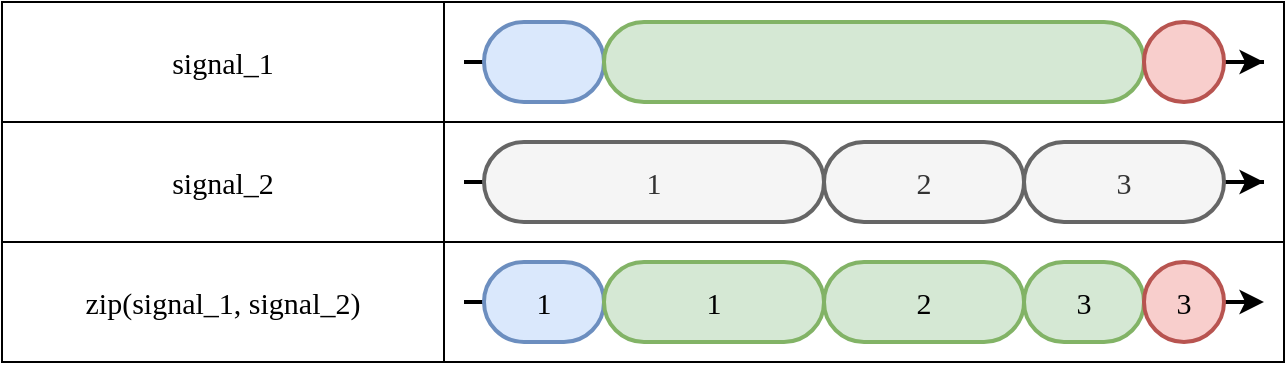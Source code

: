 <mxfile version="23.1.4" type="device">
  <diagram name="Page-1" id="dFmc4SeiALAdxSmlRPcr">
    <mxGraphModel dx="819" dy="403" grid="1" gridSize="10" guides="1" tooltips="1" connect="1" arrows="1" fold="1" page="1" pageScale="1" pageWidth="827" pageHeight="1169" math="0" shadow="0">
      <root>
        <mxCell id="0" />
        <mxCell id="1" parent="0" />
        <mxCell id="OYaM7oI7Gwu251D2yHhQ-25" value="" style="shape=table;startSize=0;container=1;collapsible=0;childLayout=tableLayout;fontSize=15;align=center;fontFamily=Lucida Console;strokeWidth=1;fillColor=none;" parent="1" vertex="1">
          <mxGeometry x="19" y="520" width="641" height="180" as="geometry" />
        </mxCell>
        <mxCell id="OYaM7oI7Gwu251D2yHhQ-43" style="shape=tableRow;horizontal=0;startSize=0;swimlaneHead=0;swimlaneBody=0;strokeColor=inherit;top=0;left=0;bottom=0;right=0;collapsible=0;dropTarget=0;fillColor=none;points=[[0,0.5],[1,0.5]];portConstraint=eastwest;fontSize=15;fontFamily=Lucida Console;strokeWidth=2;" parent="OYaM7oI7Gwu251D2yHhQ-25" vertex="1">
          <mxGeometry width="641" height="60" as="geometry" />
        </mxCell>
        <mxCell id="OYaM7oI7Gwu251D2yHhQ-44" value="signal_1" style="shape=partialRectangle;html=1;whiteSpace=wrap;connectable=0;strokeColor=inherit;overflow=hidden;fillColor=none;top=0;left=0;bottom=0;right=0;pointerEvents=1;fontSize=15;fontFamily=Lucida Console;align=center;strokeWidth=2;" parent="OYaM7oI7Gwu251D2yHhQ-43" vertex="1">
          <mxGeometry width="221" height="60" as="geometry">
            <mxRectangle width="221" height="60" as="alternateBounds" />
          </mxGeometry>
        </mxCell>
        <mxCell id="OYaM7oI7Gwu251D2yHhQ-45" style="shape=partialRectangle;html=1;whiteSpace=wrap;connectable=0;strokeColor=inherit;overflow=hidden;fillColor=none;top=0;left=0;bottom=0;right=0;pointerEvents=1;fontSize=15;fontFamily=Lucida Console;align=center;strokeWidth=2;" parent="OYaM7oI7Gwu251D2yHhQ-43" vertex="1">
          <mxGeometry x="221" width="420" height="60" as="geometry">
            <mxRectangle width="420" height="60" as="alternateBounds" />
          </mxGeometry>
        </mxCell>
        <mxCell id="OYaM7oI7Gwu251D2yHhQ-26" value="" style="shape=tableRow;horizontal=0;startSize=0;swimlaneHead=0;swimlaneBody=0;strokeColor=inherit;top=0;left=0;bottom=0;right=0;collapsible=0;dropTarget=0;fillColor=none;points=[[0,0.5],[1,0.5]];portConstraint=eastwest;fontSize=15;fontFamily=Lucida Console;strokeWidth=2;" parent="OYaM7oI7Gwu251D2yHhQ-25" vertex="1">
          <mxGeometry y="60" width="641" height="60" as="geometry" />
        </mxCell>
        <mxCell id="OYaM7oI7Gwu251D2yHhQ-27" value="signal_2" style="shape=partialRectangle;html=1;whiteSpace=wrap;connectable=0;strokeColor=inherit;overflow=hidden;fillColor=none;top=0;left=0;bottom=0;right=0;pointerEvents=1;fontSize=15;fontFamily=Lucida Console;align=center;strokeWidth=2;" parent="OYaM7oI7Gwu251D2yHhQ-26" vertex="1">
          <mxGeometry width="221" height="60" as="geometry">
            <mxRectangle width="221" height="60" as="alternateBounds" />
          </mxGeometry>
        </mxCell>
        <mxCell id="OYaM7oI7Gwu251D2yHhQ-28" value="" style="shape=partialRectangle;html=1;whiteSpace=wrap;connectable=0;strokeColor=inherit;overflow=hidden;fillColor=none;top=0;left=0;bottom=0;right=0;pointerEvents=1;fontSize=15;fontFamily=Lucida Console;align=center;strokeWidth=2;" parent="OYaM7oI7Gwu251D2yHhQ-26" vertex="1">
          <mxGeometry x="221" width="420" height="60" as="geometry">
            <mxRectangle width="420" height="60" as="alternateBounds" />
          </mxGeometry>
        </mxCell>
        <mxCell id="OYaM7oI7Gwu251D2yHhQ-30" value="" style="shape=tableRow;horizontal=0;startSize=0;swimlaneHead=0;swimlaneBody=0;strokeColor=inherit;top=0;left=0;bottom=0;right=0;collapsible=0;dropTarget=0;fillColor=none;points=[[0,0.5],[1,0.5]];portConstraint=eastwest;fontSize=15;fontFamily=Lucida Console;strokeWidth=2;" parent="OYaM7oI7Gwu251D2yHhQ-25" vertex="1">
          <mxGeometry y="120" width="641" height="60" as="geometry" />
        </mxCell>
        <mxCell id="OYaM7oI7Gwu251D2yHhQ-31" value="zip(signal_1,&amp;nbsp;signal_2)" style="shape=partialRectangle;html=1;whiteSpace=wrap;connectable=0;strokeColor=inherit;overflow=hidden;fillColor=none;top=0;left=0;bottom=0;right=0;pointerEvents=1;fontSize=15;fontFamily=Lucida Console;align=center;strokeWidth=2;" parent="OYaM7oI7Gwu251D2yHhQ-30" vertex="1">
          <mxGeometry width="221" height="60" as="geometry">
            <mxRectangle width="221" height="60" as="alternateBounds" />
          </mxGeometry>
        </mxCell>
        <mxCell id="OYaM7oI7Gwu251D2yHhQ-32" value="" style="shape=partialRectangle;html=1;whiteSpace=wrap;connectable=0;strokeColor=inherit;overflow=hidden;fillColor=none;top=0;left=0;bottom=0;right=0;pointerEvents=1;fontSize=15;fontFamily=Lucida Console;align=center;strokeWidth=2;" parent="OYaM7oI7Gwu251D2yHhQ-30" vertex="1">
          <mxGeometry x="221" width="420" height="60" as="geometry">
            <mxRectangle width="420" height="60" as="alternateBounds" />
          </mxGeometry>
        </mxCell>
        <mxCell id="OYaM7oI7Gwu251D2yHhQ-38" value="" style="group;fontFamily=Lucida Console;fontSize=15;strokeWidth=2;" parent="1" vertex="1" connectable="0">
          <mxGeometry x="250" y="650" width="400" height="40" as="geometry" />
        </mxCell>
        <mxCell id="OYaM7oI7Gwu251D2yHhQ-2" value="" style="endArrow=classic;html=1;rounded=0;endFill=1;fontFamily=Lucida Console;fontSize=15;strokeWidth=2;" parent="OYaM7oI7Gwu251D2yHhQ-38" edge="1">
          <mxGeometry width="50" height="50" relative="1" as="geometry">
            <mxPoint x="380" y="20" as="sourcePoint" />
            <mxPoint x="400" y="20" as="targetPoint" />
          </mxGeometry>
        </mxCell>
        <mxCell id="OYaM7oI7Gwu251D2yHhQ-16" value="" style="endArrow=none;html=1;rounded=0;endFill=0;fontFamily=Lucida Console;fontSize=15;strokeWidth=2;" parent="OYaM7oI7Gwu251D2yHhQ-38" edge="1">
          <mxGeometry width="50" height="50" relative="1" as="geometry">
            <mxPoint y="20" as="sourcePoint" />
            <mxPoint x="124" y="20" as="targetPoint" />
          </mxGeometry>
        </mxCell>
        <mxCell id="OYaM7oI7Gwu251D2yHhQ-21" value="" style="endArrow=none;html=1;rounded=0;endFill=0;fontFamily=Lucida Console;fontSize=15;strokeWidth=2;" parent="OYaM7oI7Gwu251D2yHhQ-38" edge="1">
          <mxGeometry width="50" height="50" relative="1" as="geometry">
            <mxPoint x="164" y="20" as="sourcePoint" />
            <mxPoint x="270" y="20" as="targetPoint" />
          </mxGeometry>
        </mxCell>
        <mxCell id="OYaM7oI7Gwu251D2yHhQ-20" value="" style="endArrow=none;html=1;rounded=0;endFill=0;fontFamily=Lucida Console;fontSize=15;strokeWidth=2;" parent="OYaM7oI7Gwu251D2yHhQ-38" edge="1">
          <mxGeometry width="50" height="50" relative="1" as="geometry">
            <mxPoint x="270" y="20" as="sourcePoint" />
            <mxPoint x="340" y="20" as="targetPoint" />
          </mxGeometry>
        </mxCell>
        <mxCell id="T6vPmYs071VJ5gS5fuKt-10" value="1" style="rounded=1;whiteSpace=wrap;html=1;arcSize=50;fillColor=#dae8fc;strokeColor=#6c8ebf;strokeWidth=2;fontFamily=Lucida Console;fontSize=15;" vertex="1" parent="OYaM7oI7Gwu251D2yHhQ-38">
          <mxGeometry x="10" width="60" height="40" as="geometry" />
        </mxCell>
        <mxCell id="T6vPmYs071VJ5gS5fuKt-11" value="1" style="rounded=1;whiteSpace=wrap;html=1;arcSize=50;fillColor=#d5e8d4;strokeColor=#82b366;strokeWidth=2;fontFamily=Lucida Console;fontSize=15;" vertex="1" parent="OYaM7oI7Gwu251D2yHhQ-38">
          <mxGeometry x="70" width="110" height="40" as="geometry" />
        </mxCell>
        <mxCell id="T6vPmYs071VJ5gS5fuKt-13" value="2" style="rounded=1;whiteSpace=wrap;html=1;arcSize=50;fillColor=#d5e8d4;strokeColor=#82b366;strokeWidth=2;fontFamily=Lucida Console;fontSize=15;" vertex="1" parent="OYaM7oI7Gwu251D2yHhQ-38">
          <mxGeometry x="180" width="100" height="40" as="geometry" />
        </mxCell>
        <mxCell id="T6vPmYs071VJ5gS5fuKt-14" value="3" style="rounded=1;whiteSpace=wrap;html=1;arcSize=50;fillColor=#d5e8d4;strokeColor=#82b366;strokeWidth=2;fontFamily=Lucida Console;fontSize=15;" vertex="1" parent="OYaM7oI7Gwu251D2yHhQ-38">
          <mxGeometry x="280" width="60" height="40" as="geometry" />
        </mxCell>
        <mxCell id="T6vPmYs071VJ5gS5fuKt-15" value="3" style="rounded=1;whiteSpace=wrap;html=1;arcSize=50;fillColor=#f8cecc;strokeColor=#b85450;strokeWidth=2;fontFamily=Lucida Console;fontSize=15;" vertex="1" parent="OYaM7oI7Gwu251D2yHhQ-38">
          <mxGeometry x="340" width="40" height="40" as="geometry" />
        </mxCell>
        <mxCell id="OYaM7oI7Gwu251D2yHhQ-39" value="" style="group;fontFamily=Lucida Console;fontSize=15;strokeWidth=2;" parent="1" vertex="1" connectable="0">
          <mxGeometry x="250" y="590" width="400" height="40" as="geometry" />
        </mxCell>
        <mxCell id="OYaM7oI7Gwu251D2yHhQ-1" value="" style="endArrow=classic;html=1;rounded=0;fontFamily=Lucida Console;fontSize=15;strokeWidth=2;" parent="OYaM7oI7Gwu251D2yHhQ-39" edge="1">
          <mxGeometry width="50" height="50" relative="1" as="geometry">
            <mxPoint x="270.0" y="20" as="sourcePoint" />
            <mxPoint x="400" y="20" as="targetPoint" />
          </mxGeometry>
        </mxCell>
        <mxCell id="OYaM7oI7Gwu251D2yHhQ-6" value="" style="endArrow=none;html=1;rounded=0;endFill=0;fontFamily=Lucida Console;fontSize=15;strokeWidth=2;" parent="OYaM7oI7Gwu251D2yHhQ-39" edge="1">
          <mxGeometry width="50" height="50" relative="1" as="geometry">
            <mxPoint y="20" as="sourcePoint" />
            <mxPoint x="124" y="20" as="targetPoint" />
          </mxGeometry>
        </mxCell>
        <mxCell id="OYaM7oI7Gwu251D2yHhQ-9" value="" style="endArrow=none;html=1;rounded=0;endFill=0;fontFamily=Lucida Console;fontSize=15;strokeWidth=2;" parent="OYaM7oI7Gwu251D2yHhQ-39" target="OYaM7oI7Gwu251D2yHhQ-7" edge="1">
          <mxGeometry width="50" height="50" relative="1" as="geometry">
            <mxPoint x="164" y="20" as="sourcePoint" />
            <mxPoint x="400" y="20" as="targetPoint" />
          </mxGeometry>
        </mxCell>
        <mxCell id="OYaM7oI7Gwu251D2yHhQ-10" value="" style="endArrow=none;html=1;rounded=0;endFill=0;fontFamily=Lucida Console;fontSize=15;strokeWidth=2;" parent="OYaM7oI7Gwu251D2yHhQ-39" edge="1">
          <mxGeometry width="50" height="50" relative="1" as="geometry">
            <mxPoint x="220" y="20" as="sourcePoint" />
            <mxPoint x="270" y="20" as="targetPoint" />
          </mxGeometry>
        </mxCell>
        <mxCell id="T6vPmYs071VJ5gS5fuKt-7" value="1" style="rounded=1;whiteSpace=wrap;html=1;arcSize=50;fillColor=#f5f5f5;strokeColor=#666666;strokeWidth=2;fontFamily=Lucida Console;fontSize=15;fontColor=#333333;" vertex="1" parent="OYaM7oI7Gwu251D2yHhQ-39">
          <mxGeometry x="10" width="170" height="40" as="geometry" />
        </mxCell>
        <mxCell id="T6vPmYs071VJ5gS5fuKt-8" value="2" style="rounded=1;whiteSpace=wrap;html=1;arcSize=50;fillColor=#f5f5f5;strokeColor=#666666;strokeWidth=2;fontFamily=Lucida Console;fontSize=15;fontColor=#333333;" vertex="1" parent="OYaM7oI7Gwu251D2yHhQ-39">
          <mxGeometry x="180" width="100" height="40" as="geometry" />
        </mxCell>
        <mxCell id="T6vPmYs071VJ5gS5fuKt-9" value="3" style="rounded=1;whiteSpace=wrap;html=1;arcSize=50;fillColor=#f5f5f5;strokeColor=#666666;strokeWidth=2;fontFamily=Lucida Console;fontSize=15;fontColor=#333333;" vertex="1" parent="OYaM7oI7Gwu251D2yHhQ-39">
          <mxGeometry x="280" width="100" height="40" as="geometry" />
        </mxCell>
        <mxCell id="OYaM7oI7Gwu251D2yHhQ-46" value="" style="group;fontFamily=Lucida Console;fontSize=15;strokeWidth=2;" parent="1" vertex="1" connectable="0">
          <mxGeometry x="250" y="530" width="400" height="40" as="geometry" />
        </mxCell>
        <mxCell id="OYaM7oI7Gwu251D2yHhQ-47" value="" style="endArrow=classic;html=1;rounded=0;fontFamily=Lucida Console;fontSize=15;strokeWidth=2;" parent="OYaM7oI7Gwu251D2yHhQ-46" edge="1">
          <mxGeometry width="50" height="50" relative="1" as="geometry">
            <mxPoint x="380" y="20" as="sourcePoint" />
            <mxPoint x="400" y="20" as="targetPoint" />
          </mxGeometry>
        </mxCell>
        <mxCell id="OYaM7oI7Gwu251D2yHhQ-48" value="" style="endArrow=none;html=1;rounded=0;endFill=0;fontFamily=Lucida Console;fontSize=15;strokeWidth=2;" parent="OYaM7oI7Gwu251D2yHhQ-46" edge="1">
          <mxGeometry width="50" height="50" relative="1" as="geometry">
            <mxPoint y="20" as="sourcePoint" />
            <mxPoint x="10" y="20" as="targetPoint" />
          </mxGeometry>
        </mxCell>
        <mxCell id="OYaM7oI7Gwu251D2yHhQ-50" value="" style="endArrow=none;html=1;rounded=0;endFill=0;fontFamily=Lucida Console;fontSize=15;strokeWidth=2;" parent="OYaM7oI7Gwu251D2yHhQ-46" target="OYaM7oI7Gwu251D2yHhQ-51" edge="1">
          <mxGeometry width="50" height="50" relative="1" as="geometry">
            <mxPoint x="50" y="20" as="sourcePoint" />
            <mxPoint x="400" y="20" as="targetPoint" />
          </mxGeometry>
        </mxCell>
        <mxCell id="OYaM7oI7Gwu251D2yHhQ-52" value="" style="endArrow=none;html=1;rounded=0;endFill=0;fontFamily=Lucida Console;fontSize=15;strokeWidth=2;" parent="OYaM7oI7Gwu251D2yHhQ-46" target="OYaM7oI7Gwu251D2yHhQ-53" edge="1">
          <mxGeometry width="50" height="50" relative="1" as="geometry">
            <mxPoint x="110" y="20" as="sourcePoint" />
            <mxPoint x="400" y="20" as="targetPoint" />
          </mxGeometry>
        </mxCell>
        <mxCell id="T6vPmYs071VJ5gS5fuKt-2" value="" style="rounded=1;whiteSpace=wrap;html=1;arcSize=50;fillColor=#dae8fc;strokeColor=#6c8ebf;strokeWidth=2;fontFamily=Lucida Console;fontSize=15;" vertex="1" parent="OYaM7oI7Gwu251D2yHhQ-46">
          <mxGeometry x="10" width="60" height="40" as="geometry" />
        </mxCell>
        <mxCell id="T6vPmYs071VJ5gS5fuKt-3" value="" style="rounded=1;whiteSpace=wrap;html=1;arcSize=50;fillColor=#d5e8d4;strokeColor=#82b366;strokeWidth=2;fontFamily=Lucida Console;fontSize=15;" vertex="1" parent="OYaM7oI7Gwu251D2yHhQ-46">
          <mxGeometry x="70" width="270" height="40" as="geometry" />
        </mxCell>
        <mxCell id="T6vPmYs071VJ5gS5fuKt-4" value="" style="rounded=1;whiteSpace=wrap;html=1;arcSize=50;fillColor=#f8cecc;strokeColor=#b85450;strokeWidth=2;fontFamily=Lucida Console;fontSize=15;" vertex="1" parent="OYaM7oI7Gwu251D2yHhQ-46">
          <mxGeometry x="340" width="40" height="40" as="geometry" />
        </mxCell>
      </root>
    </mxGraphModel>
  </diagram>
</mxfile>
